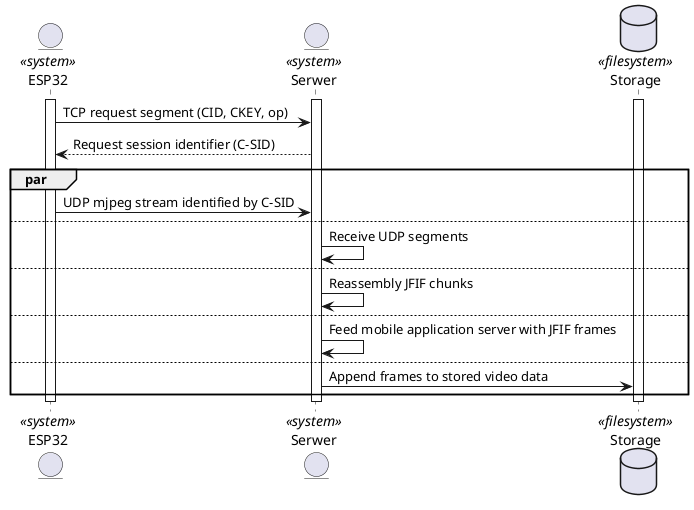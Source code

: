 @startuml

entity ESP32 as Esp32 << system >>
entity Serwer as Server << system >>
database Storage as FS << filesystem >>

activate Esp32
activate Server
activate FS

'For example analysis request
Esp32 -> Server : TCP request segment (CID, CKEY, op)
'Used to identify UDP packets
Server --> Esp32 : Request session identifier (C-SID)

par
    Esp32 -> Server : UDP mjpeg stream identified by C-SID
else
    Server -> Server : Receive UDP segments
else
    Server -> Server : Reassembly JFIF chunks
else
    Server -> Server : Feed mobile application server with JFIF frames
else
    Server -> FS : Append frames to stored video data
end

deactivate Esp32
deactivate Server
deactivate FS

@enduml
